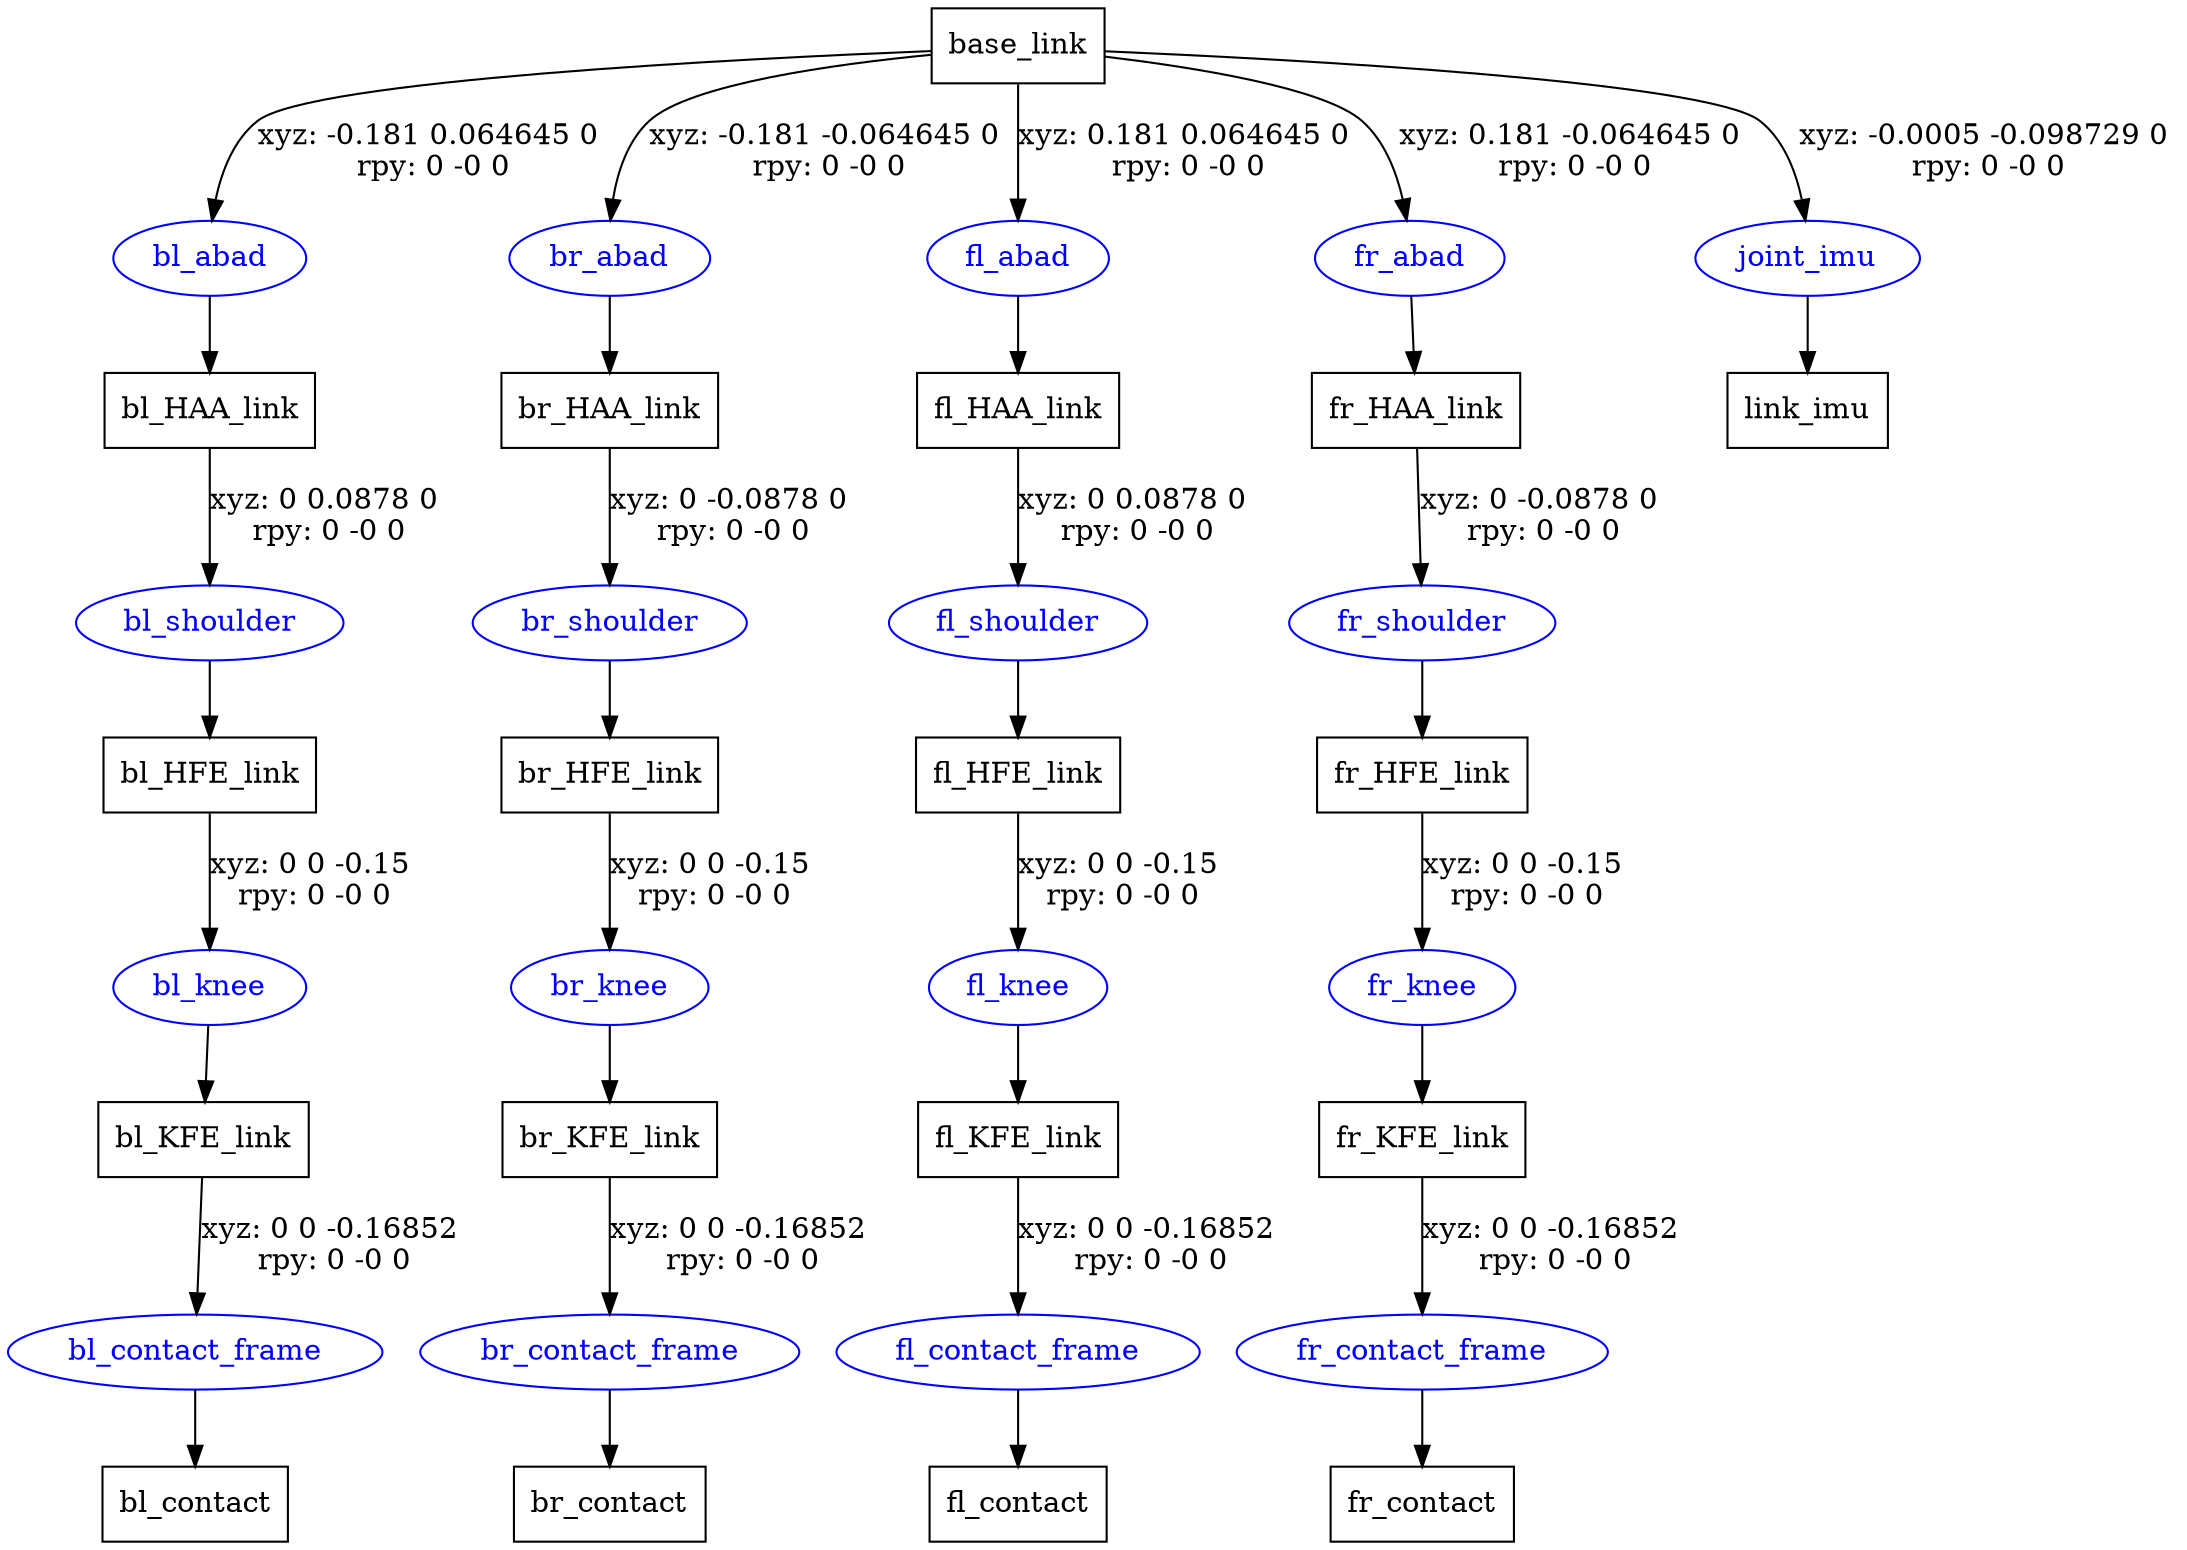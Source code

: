 digraph G {
node [shape=box];
"base_link" [label="base_link"];
"bl_HAA_link" [label="bl_HAA_link"];
"bl_HFE_link" [label="bl_HFE_link"];
"bl_KFE_link" [label="bl_KFE_link"];
"bl_contact" [label="bl_contact"];
"br_HAA_link" [label="br_HAA_link"];
"br_HFE_link" [label="br_HFE_link"];
"br_KFE_link" [label="br_KFE_link"];
"br_contact" [label="br_contact"];
"fl_HAA_link" [label="fl_HAA_link"];
"fl_HFE_link" [label="fl_HFE_link"];
"fl_KFE_link" [label="fl_KFE_link"];
"fl_contact" [label="fl_contact"];
"fr_HAA_link" [label="fr_HAA_link"];
"fr_HFE_link" [label="fr_HFE_link"];
"fr_KFE_link" [label="fr_KFE_link"];
"fr_contact" [label="fr_contact"];
"link_imu" [label="link_imu"];
node [shape=ellipse, color=blue, fontcolor=blue];
"base_link" -> "bl_abad" [label="xyz: -0.181 0.064645 0 \nrpy: 0 -0 0"]
"bl_abad" -> "bl_HAA_link"
"bl_HAA_link" -> "bl_shoulder" [label="xyz: 0 0.0878 0 \nrpy: 0 -0 0"]
"bl_shoulder" -> "bl_HFE_link"
"bl_HFE_link" -> "bl_knee" [label="xyz: 0 0 -0.15 \nrpy: 0 -0 0"]
"bl_knee" -> "bl_KFE_link"
"bl_KFE_link" -> "bl_contact_frame" [label="xyz: 0 0 -0.16852 \nrpy: 0 -0 0"]
"bl_contact_frame" -> "bl_contact"
"base_link" -> "br_abad" [label="xyz: -0.181 -0.064645 0 \nrpy: 0 -0 0"]
"br_abad" -> "br_HAA_link"
"br_HAA_link" -> "br_shoulder" [label="xyz: 0 -0.0878 0 \nrpy: 0 -0 0"]
"br_shoulder" -> "br_HFE_link"
"br_HFE_link" -> "br_knee" [label="xyz: 0 0 -0.15 \nrpy: 0 -0 0"]
"br_knee" -> "br_KFE_link"
"br_KFE_link" -> "br_contact_frame" [label="xyz: 0 0 -0.16852 \nrpy: 0 -0 0"]
"br_contact_frame" -> "br_contact"
"base_link" -> "fl_abad" [label="xyz: 0.181 0.064645 0 \nrpy: 0 -0 0"]
"fl_abad" -> "fl_HAA_link"
"fl_HAA_link" -> "fl_shoulder" [label="xyz: 0 0.0878 0 \nrpy: 0 -0 0"]
"fl_shoulder" -> "fl_HFE_link"
"fl_HFE_link" -> "fl_knee" [label="xyz: 0 0 -0.15 \nrpy: 0 -0 0"]
"fl_knee" -> "fl_KFE_link"
"fl_KFE_link" -> "fl_contact_frame" [label="xyz: 0 0 -0.16852 \nrpy: 0 -0 0"]
"fl_contact_frame" -> "fl_contact"
"base_link" -> "fr_abad" [label="xyz: 0.181 -0.064645 0 \nrpy: 0 -0 0"]
"fr_abad" -> "fr_HAA_link"
"fr_HAA_link" -> "fr_shoulder" [label="xyz: 0 -0.0878 0 \nrpy: 0 -0 0"]
"fr_shoulder" -> "fr_HFE_link"
"fr_HFE_link" -> "fr_knee" [label="xyz: 0 0 -0.15 \nrpy: 0 -0 0"]
"fr_knee" -> "fr_KFE_link"
"fr_KFE_link" -> "fr_contact_frame" [label="xyz: 0 0 -0.16852 \nrpy: 0 -0 0"]
"fr_contact_frame" -> "fr_contact"
"base_link" -> "joint_imu" [label="xyz: -0.0005 -0.098729 0 \nrpy: 0 -0 0"]
"joint_imu" -> "link_imu"
}
